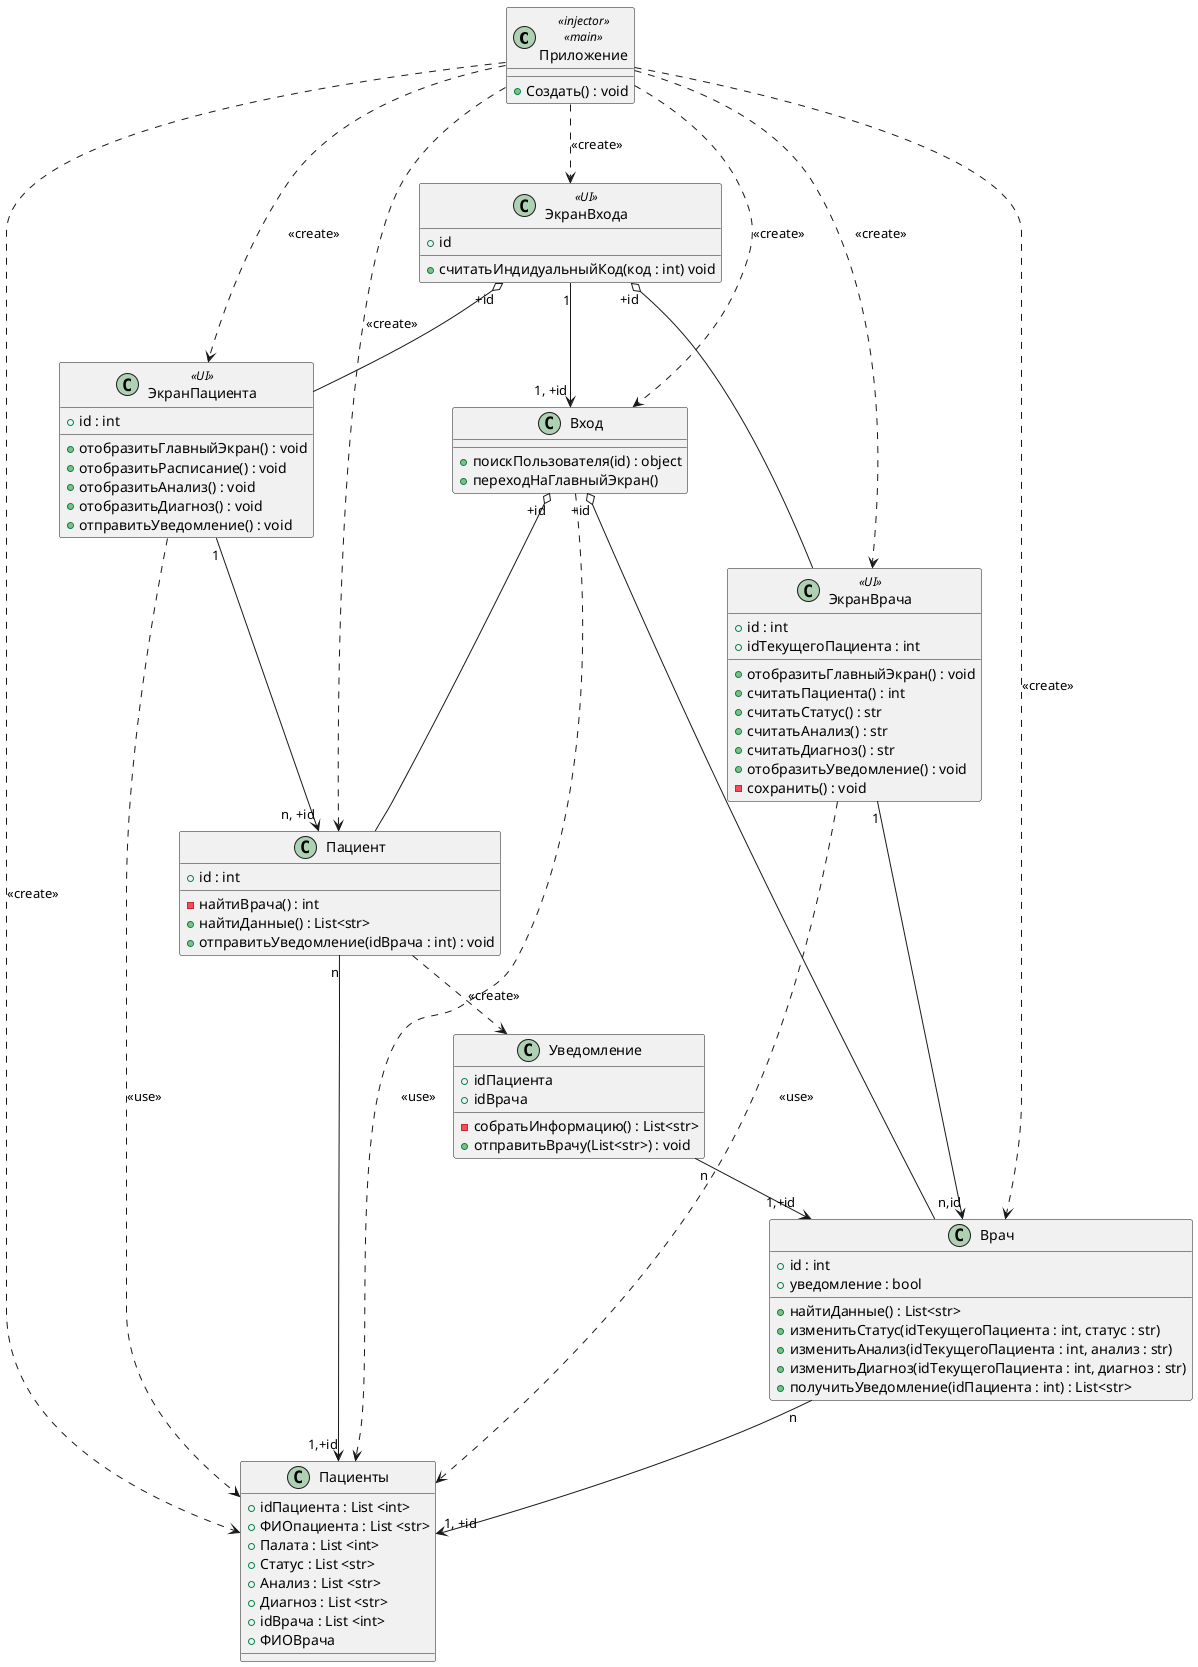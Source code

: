 @startuml
class Приложение <<injector>>, <<main>>
{
+Создать() : void
}
Приложение ..> ЭкранВхода : <<create>>
Приложение ..> ЭкранВрача : <<create>>
Приложение ..> ЭкранПациента : <<create>>
Приложение ..> Вход : <<create>>
Приложение ..> Врач : <<create>>
Приложение ..> Пациент : <<create>>
Приложение ..> Пациенты : <<create>>

class ЭкранВхода <<UI>>{
+id

+считатьИндидуальныйКод(код : int) void
}
ЭкранВхода "1"-->"1, +id" Вход
ЭкранВхода "+id" o-- ЭкранВрача
ЭкранВхода "+id" o-- ЭкранПациента


class ЭкранВрача <<UI>> {
+id : int
+idТекущегоПациента : int

+отобразитьГлавныйЭкран() : void
+считатьПациента() : int
+считатьСтатус() : str
+считатьАнализ() : str
+считатьДиагноз() : str
+отобразитьУведомление() : void
-сохранить() : void
}

ЭкранВрача "1"-->"n,id" Врач
ЭкранВрача ..> Пациенты : <<use>>



class ЭкранПациента <<UI>>
{
+id : int

+отобразитьГлавныйЭкран() : void
+отобразитьРасписание() : void
+отобразитьАнализ() : void
+отобразитьДиагноз() : void
+отправитьУведомление() : void
}

ЭкранПациента "1"-->"n, +id" Пациент
ЭкранПациента ..> Пациенты : <<use>>


class Вход
{
+ поискПользователя(id) : object
+ переходНаГлавныйЭкран()
}
Вход ..> Пациенты : <<use>>
Вход "+id" o--  Врач
Вход "+id" o-- Пациент



class Врач
{
+ id : int
+ уведомление : bool

+найтиДанные() : List<str>
+ изменитьСтатус(idТекущегоПациента : int, статус : str)
+ изменитьАнализ(idТекущегоПациента : int, анализ : str)
+ изменитьДиагноз(idТекущегоПациента : int, диагноз : str)
+ получитьУведомление(idПациента : int) : List<str>
}
Врач "n"-->"1, +id" Пациенты

class Пациент
{
+ id : int

-найтиВрача() : int
+найтиДанные() : List<str>
+отправитьУведомление(idВрача : int) : void
}
Пациент "n"-->"1,+id" Пациенты
Пациент ..> Уведомление : <<create>>

class Уведомление
{
+idПациента
+idВрача

-собратьИнформацию() : List<str>
+отправитьВрачу(List<str>) : void
}
Уведомление "n"-->"1,+id" Врач

class Пациенты
{
+idПациента : List <int>
+ФИОпациента : List <str>
+Палата : List <int>
+Статус : List <str>
+Анализ : List <str>
+Диагноз : List <str>
+idВрача : List <int>
+ФИОВрача
}
@enduml
